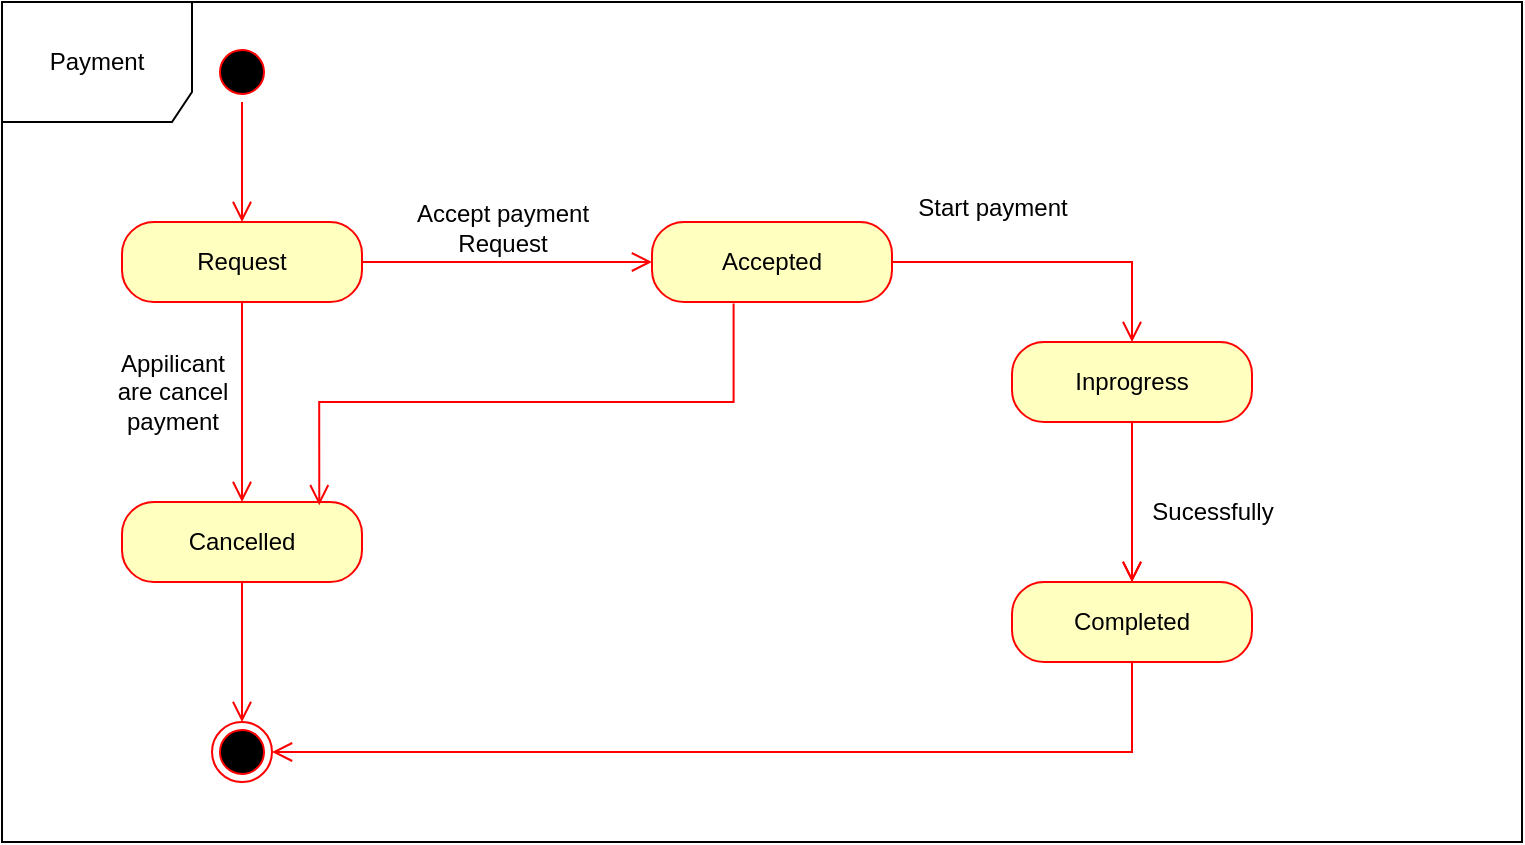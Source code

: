 <mxfile version="21.6.1" type="device">
  <diagram name="Page-1" id="0hPpukkpPiE7rynPeDui">
    <mxGraphModel dx="1418" dy="820" grid="1" gridSize="10" guides="1" tooltips="1" connect="1" arrows="1" fold="1" page="1" pageScale="1" pageWidth="850" pageHeight="1100" math="0" shadow="0">
      <root>
        <mxCell id="0" />
        <mxCell id="1" parent="0" />
        <mxCell id="Nc9upNwZt-z7wAtekqiK-1" value="Payment" style="shape=umlFrame;whiteSpace=wrap;html=1;pointerEvents=0;width=95;height=60;" parent="1" vertex="1">
          <mxGeometry x="45" y="40" width="760" height="420" as="geometry" />
        </mxCell>
        <mxCell id="Nc9upNwZt-z7wAtekqiK-2" value="" style="ellipse;html=1;shape=startState;fillColor=#000000;strokeColor=#ff0000;" parent="1" vertex="1">
          <mxGeometry x="150" y="60" width="30" height="30" as="geometry" />
        </mxCell>
        <mxCell id="Nc9upNwZt-z7wAtekqiK-3" value="" style="edgeStyle=orthogonalEdgeStyle;html=1;verticalAlign=bottom;endArrow=open;endSize=8;strokeColor=#ff0000;rounded=0;" parent="1" source="Nc9upNwZt-z7wAtekqiK-2" edge="1">
          <mxGeometry relative="1" as="geometry">
            <mxPoint x="165" y="150" as="targetPoint" />
          </mxGeometry>
        </mxCell>
        <mxCell id="Nc9upNwZt-z7wAtekqiK-4" value="Request" style="rounded=1;whiteSpace=wrap;html=1;arcSize=40;fontColor=#000000;fillColor=#ffffc0;strokeColor=#ff0000;" parent="1" vertex="1">
          <mxGeometry x="105" y="150" width="120" height="40" as="geometry" />
        </mxCell>
        <mxCell id="Nc9upNwZt-z7wAtekqiK-5" value="" style="edgeStyle=orthogonalEdgeStyle;html=1;verticalAlign=bottom;endArrow=open;endSize=8;strokeColor=#ff0000;rounded=0;entryX=0.5;entryY=0;entryDx=0;entryDy=0;" parent="1" source="Nc9upNwZt-z7wAtekqiK-4" target="Nc9upNwZt-z7wAtekqiK-6" edge="1">
          <mxGeometry relative="1" as="geometry">
            <mxPoint x="165" y="250" as="targetPoint" />
          </mxGeometry>
        </mxCell>
        <mxCell id="Nc9upNwZt-z7wAtekqiK-6" value="Cancelled" style="rounded=1;whiteSpace=wrap;html=1;arcSize=40;fontColor=#000000;fillColor=#ffffc0;strokeColor=#ff0000;" parent="1" vertex="1">
          <mxGeometry x="105" y="290" width="120" height="40" as="geometry" />
        </mxCell>
        <mxCell id="Nc9upNwZt-z7wAtekqiK-8" value="Accepted" style="rounded=1;whiteSpace=wrap;html=1;arcSize=40;fontColor=#000000;fillColor=#ffffc0;strokeColor=#ff0000;" parent="1" vertex="1">
          <mxGeometry x="370" y="150" width="120" height="40" as="geometry" />
        </mxCell>
        <mxCell id="Nc9upNwZt-z7wAtekqiK-10" value="" style="edgeStyle=orthogonalEdgeStyle;html=1;verticalAlign=bottom;endArrow=open;endSize=8;strokeColor=#ff0000;rounded=0;entryX=0;entryY=0.5;entryDx=0;entryDy=0;" parent="1" source="Nc9upNwZt-z7wAtekqiK-4" target="Nc9upNwZt-z7wAtekqiK-8" edge="1">
          <mxGeometry relative="1" as="geometry">
            <mxPoint x="430" y="250" as="targetPoint" />
            <mxPoint x="430" y="190" as="sourcePoint" />
            <Array as="points" />
          </mxGeometry>
        </mxCell>
        <mxCell id="Nc9upNwZt-z7wAtekqiK-11" value="" style="edgeStyle=orthogonalEdgeStyle;html=1;verticalAlign=bottom;endArrow=open;endSize=8;strokeColor=#ff0000;rounded=0;exitX=0.34;exitY=1.02;exitDx=0;exitDy=0;exitPerimeter=0;entryX=0.822;entryY=0.04;entryDx=0;entryDy=0;entryPerimeter=0;" parent="1" source="Nc9upNwZt-z7wAtekqiK-8" target="Nc9upNwZt-z7wAtekqiK-6" edge="1">
          <mxGeometry relative="1" as="geometry">
            <mxPoint x="440" y="260" as="targetPoint" />
            <mxPoint x="440" y="200" as="sourcePoint" />
          </mxGeometry>
        </mxCell>
        <mxCell id="Nc9upNwZt-z7wAtekqiK-12" value="Inprogress" style="rounded=1;whiteSpace=wrap;html=1;arcSize=40;fontColor=#000000;fillColor=#ffffc0;strokeColor=#ff0000;" parent="1" vertex="1">
          <mxGeometry x="550" y="210" width="120" height="40" as="geometry" />
        </mxCell>
        <mxCell id="Nc9upNwZt-z7wAtekqiK-13" value="" style="edgeStyle=orthogonalEdgeStyle;html=1;verticalAlign=bottom;endArrow=open;endSize=8;strokeColor=#ff0000;rounded=0;entryX=0.5;entryY=0;entryDx=0;entryDy=0;" parent="1" source="Nc9upNwZt-z7wAtekqiK-12" target="Nc9upNwZt-z7wAtekqiK-14" edge="1">
          <mxGeometry relative="1" as="geometry">
            <mxPoint x="610" y="310" as="targetPoint" />
          </mxGeometry>
        </mxCell>
        <mxCell id="Nc9upNwZt-z7wAtekqiK-14" value="Completed" style="rounded=1;whiteSpace=wrap;html=1;arcSize=40;fontColor=#000000;fillColor=#ffffc0;strokeColor=#ff0000;" parent="1" vertex="1">
          <mxGeometry x="550" y="330" width="120" height="40" as="geometry" />
        </mxCell>
        <mxCell id="Nc9upNwZt-z7wAtekqiK-16" value="" style="edgeStyle=orthogonalEdgeStyle;html=1;verticalAlign=bottom;endArrow=open;endSize=8;strokeColor=#ff0000;rounded=0;exitX=1;exitY=0.5;exitDx=0;exitDy=0;entryX=0.5;entryY=0;entryDx=0;entryDy=0;" parent="1" source="Nc9upNwZt-z7wAtekqiK-8" target="Nc9upNwZt-z7wAtekqiK-12" edge="1">
          <mxGeometry relative="1" as="geometry">
            <mxPoint x="450" y="270" as="targetPoint" />
            <mxPoint x="450" y="210" as="sourcePoint" />
          </mxGeometry>
        </mxCell>
        <mxCell id="Nc9upNwZt-z7wAtekqiK-17" value="Accept payment&lt;div&gt;Request&lt;/div&gt;" style="text;html=1;align=center;verticalAlign=middle;resizable=0;points=[];autosize=1;strokeColor=none;fillColor=none;" parent="1" vertex="1">
          <mxGeometry x="240" y="133" width="110" height="40" as="geometry" />
        </mxCell>
        <mxCell id="Nc9upNwZt-z7wAtekqiK-18" value="Appilicant&lt;div&gt;are cancel&lt;/div&gt;&lt;div&gt;payment&lt;/div&gt;" style="text;html=1;align=center;verticalAlign=middle;resizable=0;points=[];autosize=1;strokeColor=none;fillColor=none;" parent="1" vertex="1">
          <mxGeometry x="90" y="205" width="80" height="60" as="geometry" />
        </mxCell>
        <mxCell id="Nc9upNwZt-z7wAtekqiK-19" value="Start payment" style="text;html=1;align=center;verticalAlign=middle;resizable=0;points=[];autosize=1;strokeColor=none;fillColor=none;" parent="1" vertex="1">
          <mxGeometry x="490" y="128" width="100" height="30" as="geometry" />
        </mxCell>
        <mxCell id="Nc9upNwZt-z7wAtekqiK-20" value="Sucessfully" style="text;html=1;align=center;verticalAlign=middle;resizable=0;points=[];autosize=1;strokeColor=none;fillColor=none;" parent="1" vertex="1">
          <mxGeometry x="610" y="280" width="80" height="30" as="geometry" />
        </mxCell>
        <mxCell id="O3bMMjASFM85iG-IovIn-8" value="" style="edgeStyle=orthogonalEdgeStyle;html=1;verticalAlign=bottom;endArrow=open;endSize=8;strokeColor=#ff0000;rounded=0;entryX=0.5;entryY=0;entryDx=0;entryDy=0;" edge="1" parent="1">
          <mxGeometry relative="1" as="geometry">
            <mxPoint x="610" y="330" as="targetPoint" />
            <mxPoint x="610" y="250" as="sourcePoint" />
            <Array as="points">
              <mxPoint x="610" y="300" />
              <mxPoint x="610" y="300" />
            </Array>
          </mxGeometry>
        </mxCell>
        <mxCell id="O3bMMjASFM85iG-IovIn-10" value="" style="ellipse;html=1;shape=endState;fillColor=#000000;strokeColor=#ff0000;" vertex="1" parent="1">
          <mxGeometry x="150" y="400" width="30" height="30" as="geometry" />
        </mxCell>
        <mxCell id="O3bMMjASFM85iG-IovIn-11" value="" style="edgeStyle=orthogonalEdgeStyle;html=1;verticalAlign=bottom;endArrow=open;endSize=8;strokeColor=#ff0000;rounded=0;exitX=0.5;exitY=1;exitDx=0;exitDy=0;entryX=0.5;entryY=0;entryDx=0;entryDy=0;" edge="1" parent="1" source="Nc9upNwZt-z7wAtekqiK-6" target="O3bMMjASFM85iG-IovIn-10">
          <mxGeometry relative="1" as="geometry">
            <mxPoint x="214" y="302" as="targetPoint" />
            <mxPoint x="421" y="201" as="sourcePoint" />
            <Array as="points" />
          </mxGeometry>
        </mxCell>
        <mxCell id="O3bMMjASFM85iG-IovIn-12" value="" style="edgeStyle=orthogonalEdgeStyle;html=1;verticalAlign=bottom;endArrow=open;endSize=8;strokeColor=#ff0000;rounded=0;exitX=0.5;exitY=1;exitDx=0;exitDy=0;entryX=1;entryY=0.5;entryDx=0;entryDy=0;" edge="1" parent="1" source="Nc9upNwZt-z7wAtekqiK-14" target="O3bMMjASFM85iG-IovIn-10">
          <mxGeometry relative="1" as="geometry">
            <mxPoint x="224" y="312" as="targetPoint" />
            <mxPoint x="431" y="211" as="sourcePoint" />
          </mxGeometry>
        </mxCell>
      </root>
    </mxGraphModel>
  </diagram>
</mxfile>
